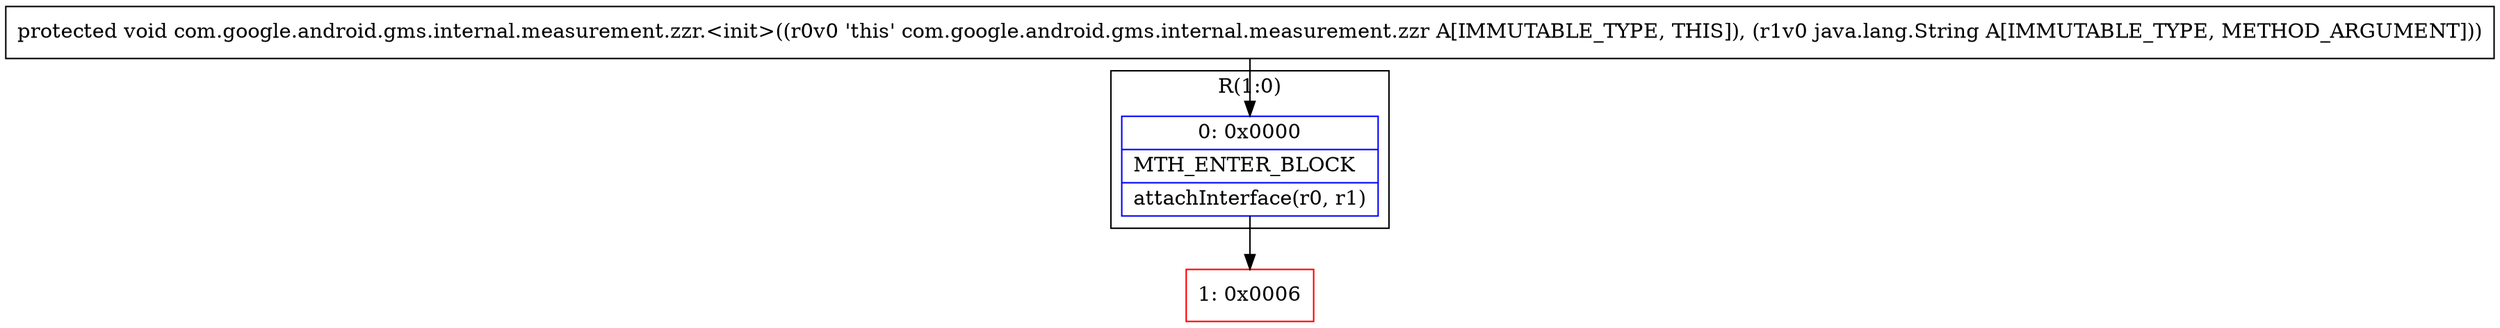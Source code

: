 digraph "CFG forcom.google.android.gms.internal.measurement.zzr.\<init\>(Ljava\/lang\/String;)V" {
subgraph cluster_Region_851815156 {
label = "R(1:0)";
node [shape=record,color=blue];
Node_0 [shape=record,label="{0\:\ 0x0000|MTH_ENTER_BLOCK\l|attachInterface(r0, r1)\l}"];
}
Node_1 [shape=record,color=red,label="{1\:\ 0x0006}"];
MethodNode[shape=record,label="{protected void com.google.android.gms.internal.measurement.zzr.\<init\>((r0v0 'this' com.google.android.gms.internal.measurement.zzr A[IMMUTABLE_TYPE, THIS]), (r1v0 java.lang.String A[IMMUTABLE_TYPE, METHOD_ARGUMENT])) }"];
MethodNode -> Node_0;
Node_0 -> Node_1;
}

